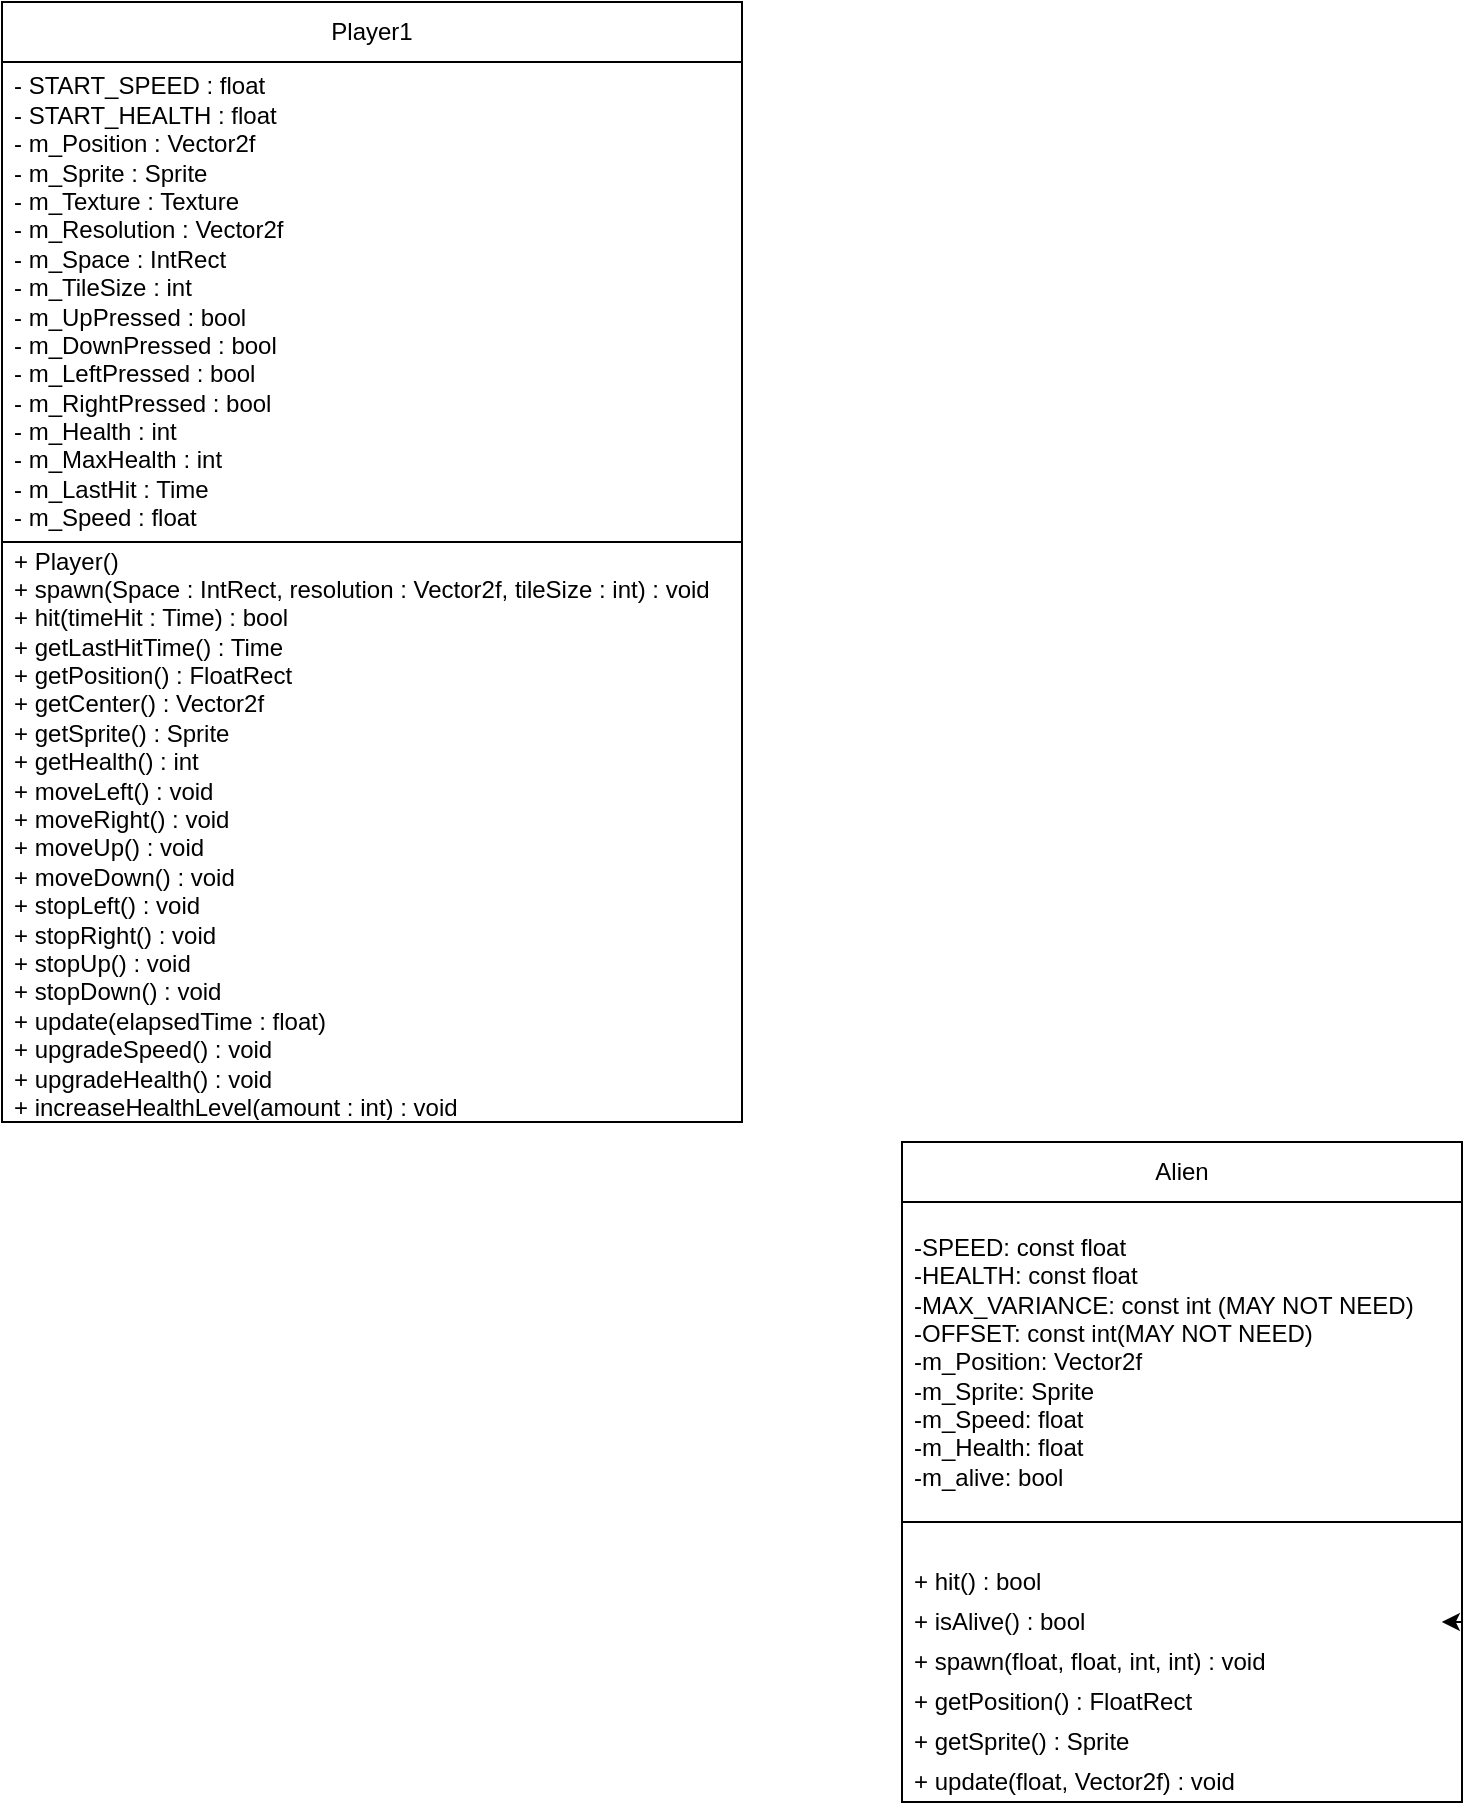 <mxfile version="20.5.3" type="github">
  <diagram id="C5RBs43oDa-KdzZeNtuy" name="Page-1">
    <mxGraphModel dx="397" dy="609" grid="1" gridSize="10" guides="1" tooltips="1" connect="1" arrows="1" fold="1" page="1" pageScale="1" pageWidth="827" pageHeight="1169" math="0" shadow="0">
      <root>
        <mxCell id="WIyWlLk6GJQsqaUBKTNV-0" />
        <mxCell id="WIyWlLk6GJQsqaUBKTNV-1" parent="WIyWlLk6GJQsqaUBKTNV-0" />
        <mxCell id="9OKgFe4Zf76vUUmZSUTV-0" value="Player1" style="swimlane;fontStyle=0;childLayout=stackLayout;horizontal=1;startSize=30;horizontalStack=0;resizeParent=1;resizeParentMax=0;resizeLast=0;collapsible=1;marginBottom=0;whiteSpace=wrap;html=1;" vertex="1" parent="WIyWlLk6GJQsqaUBKTNV-1">
          <mxGeometry x="20" y="80" width="370" height="560" as="geometry" />
        </mxCell>
        <mxCell id="9OKgFe4Zf76vUUmZSUTV-9" value="- START_SPEED : float&lt;br&gt;- START_HEALTH : float&lt;br&gt;- m_Position : Vector2f&lt;br&gt;- m_Sprite : Sprite&lt;br&gt;- m_Texture : Texture&lt;br&gt;- m_Resolution : Vector2f&lt;br&gt;- m_Space : IntRect&lt;br&gt;- m_TileSize : int&lt;br&gt;- m_UpPressed : bool&lt;br&gt;- m_DownPressed : bool&lt;br&gt;- m_LeftPressed : bool&lt;br&gt;- m_RightPressed : bool&lt;br&gt;- m_Health : int&lt;br&gt;- m_MaxHealth : int&lt;br&gt;- m_LastHit : Time&lt;br&gt;- m_Speed : float" style="text;strokeColor=default;fillColor=none;align=left;verticalAlign=middle;spacingLeft=4;spacingRight=4;overflow=hidden;points=[[0,0.5],[1,0.5]];portConstraint=eastwest;rotatable=0;whiteSpace=wrap;html=1;" vertex="1" parent="9OKgFe4Zf76vUUmZSUTV-0">
          <mxGeometry y="30" width="370" height="240" as="geometry" />
        </mxCell>
        <mxCell id="9OKgFe4Zf76vUUmZSUTV-1" value="+ Player()&lt;br&gt;+ spawn(Space : IntRect, resolution : Vector2f, tileSize : int) : void&lt;br&gt;+ hit(timeHit : Time) : bool&lt;br&gt;+ getLastHitTime() : Time&lt;br&gt;+ getPosition() : FloatRect&lt;br&gt;+ getCenter() : Vector2f&lt;br&gt;+ getSprite() : Sprite&lt;br&gt;+ getHealth() : int&lt;br&gt;+ moveLeft() : void&lt;br&gt;+ moveRight() : void&lt;br&gt;+ moveUp() : void&lt;br&gt;+ moveDown() : void&lt;br&gt;+ stopLeft() : void&lt;br&gt;+ stopRight() : void&lt;br&gt;+ stopUp() : void&lt;br&gt;+ stopDown() : void&lt;br&gt;+ update(elapsedTime : float)&lt;br&gt;+ upgradeSpeed() : void&lt;br&gt;+ upgradeHealth() : void&lt;br&gt;+ increaseHealthLevel(amount : int) : void&amp;nbsp;" style="text;strokeColor=none;fillColor=none;align=left;verticalAlign=middle;spacingLeft=4;spacingRight=4;overflow=hidden;points=[[0,0.5],[1,0.5]];portConstraint=eastwest;rotatable=0;whiteSpace=wrap;html=1;" vertex="1" parent="9OKgFe4Zf76vUUmZSUTV-0">
          <mxGeometry y="270" width="370" height="290" as="geometry" />
        </mxCell>
        <mxCell id="j7B_bJ2AB_xZnDSFL6e8-0" value="Alien" style="swimlane;fontStyle=0;childLayout=stackLayout;horizontal=1;startSize=30;horizontalStack=0;resizeParent=1;resizeParentMax=0;resizeLast=0;collapsible=1;marginBottom=0;whiteSpace=wrap;html=1;" vertex="1" parent="WIyWlLk6GJQsqaUBKTNV-1">
          <mxGeometry x="470" y="650" width="280" height="330" as="geometry" />
        </mxCell>
        <mxCell id="j7B_bJ2AB_xZnDSFL6e8-1" value="-SPEED: const float&lt;br&gt;-HEALTH: const float&lt;br&gt;-MAX_VARIANCE: const int (MAY NOT NEED)&lt;br&gt;-OFFSET: const int(MAY NOT NEED)&lt;br&gt;-m_Position: Vector2f&lt;br&gt;-m_Sprite: Sprite&lt;br&gt;-m_Speed: float&lt;br&gt;-m_Health: float&lt;br&gt;-m_alive: bool" style="text;strokeColor=default;fillColor=none;align=left;verticalAlign=middle;spacingLeft=4;spacingRight=4;overflow=hidden;points=[[0,0.5],[1,0.5]];portConstraint=eastwest;rotatable=0;whiteSpace=wrap;html=1;" vertex="1" parent="j7B_bJ2AB_xZnDSFL6e8-0">
          <mxGeometry y="30" width="280" height="160" as="geometry" />
        </mxCell>
        <mxCell id="j7B_bJ2AB_xZnDSFL6e8-32" value="" style="text;strokeColor=none;fillColor=none;align=left;verticalAlign=middle;spacingLeft=4;spacingRight=4;overflow=hidden;points=[[0,0.5],[1,0.5]];portConstraint=eastwest;rotatable=0;whiteSpace=wrap;html=1;" vertex="1" parent="j7B_bJ2AB_xZnDSFL6e8-0">
          <mxGeometry y="190" width="280" height="20" as="geometry" />
        </mxCell>
        <mxCell id="j7B_bJ2AB_xZnDSFL6e8-2" value="+ hit() : bool" style="text;strokeColor=none;fillColor=none;align=left;verticalAlign=middle;spacingLeft=4;spacingRight=4;overflow=hidden;points=[[0,0.5],[1,0.5]];portConstraint=eastwest;rotatable=0;whiteSpace=wrap;html=1;" vertex="1" parent="j7B_bJ2AB_xZnDSFL6e8-0">
          <mxGeometry y="210" width="280" height="20" as="geometry" />
        </mxCell>
        <mxCell id="j7B_bJ2AB_xZnDSFL6e8-3" value="+ isAlive() : bool" style="text;strokeColor=none;fillColor=none;align=left;verticalAlign=middle;spacingLeft=4;spacingRight=4;overflow=hidden;points=[[0,0.5],[1,0.5]];portConstraint=eastwest;rotatable=0;whiteSpace=wrap;html=1;" vertex="1" parent="j7B_bJ2AB_xZnDSFL6e8-0">
          <mxGeometry y="230" width="280" height="20" as="geometry" />
        </mxCell>
        <mxCell id="j7B_bJ2AB_xZnDSFL6e8-4" value="+ spawn(float, float, int, int) : void" style="text;strokeColor=none;fillColor=none;align=left;verticalAlign=middle;spacingLeft=4;spacingRight=4;overflow=hidden;points=[[0,0.5],[1,0.5]];portConstraint=eastwest;rotatable=0;whiteSpace=wrap;html=1;" vertex="1" parent="j7B_bJ2AB_xZnDSFL6e8-0">
          <mxGeometry y="250" width="280" height="20" as="geometry" />
        </mxCell>
        <mxCell id="j7B_bJ2AB_xZnDSFL6e8-5" value="+ getPosition() : FloatRect" style="text;strokeColor=none;fillColor=none;align=left;verticalAlign=middle;spacingLeft=4;spacingRight=4;overflow=hidden;points=[[0,0.5],[1,0.5]];portConstraint=eastwest;rotatable=0;whiteSpace=wrap;html=1;" vertex="1" parent="j7B_bJ2AB_xZnDSFL6e8-0">
          <mxGeometry y="270" width="280" height="20" as="geometry" />
        </mxCell>
        <mxCell id="j7B_bJ2AB_xZnDSFL6e8-6" value="+ getSprite() : Sprite" style="text;strokeColor=none;fillColor=none;align=left;verticalAlign=middle;spacingLeft=4;spacingRight=4;overflow=hidden;points=[[0,0.5],[1,0.5]];portConstraint=eastwest;rotatable=0;whiteSpace=wrap;html=1;" vertex="1" parent="j7B_bJ2AB_xZnDSFL6e8-0">
          <mxGeometry y="290" width="280" height="20" as="geometry" />
        </mxCell>
        <mxCell id="j7B_bJ2AB_xZnDSFL6e8-7" value="+ update(float, Vector2f) : void" style="text;strokeColor=none;fillColor=none;align=left;verticalAlign=middle;spacingLeft=4;spacingRight=4;overflow=hidden;points=[[0,0.5],[1,0.5]];portConstraint=eastwest;rotatable=0;whiteSpace=wrap;html=1;" vertex="1" parent="j7B_bJ2AB_xZnDSFL6e8-0">
          <mxGeometry y="310" width="280" height="20" as="geometry" />
        </mxCell>
        <mxCell id="j7B_bJ2AB_xZnDSFL6e8-12" style="edgeStyle=orthogonalEdgeStyle;rounded=0;orthogonalLoop=1;jettySize=auto;html=1;exitX=1;exitY=0.5;exitDx=0;exitDy=0;entryX=0.964;entryY=0.5;entryDx=0;entryDy=0;entryPerimeter=0;" edge="1" parent="j7B_bJ2AB_xZnDSFL6e8-0" source="j7B_bJ2AB_xZnDSFL6e8-3" target="j7B_bJ2AB_xZnDSFL6e8-3">
          <mxGeometry relative="1" as="geometry" />
        </mxCell>
      </root>
    </mxGraphModel>
  </diagram>
</mxfile>
